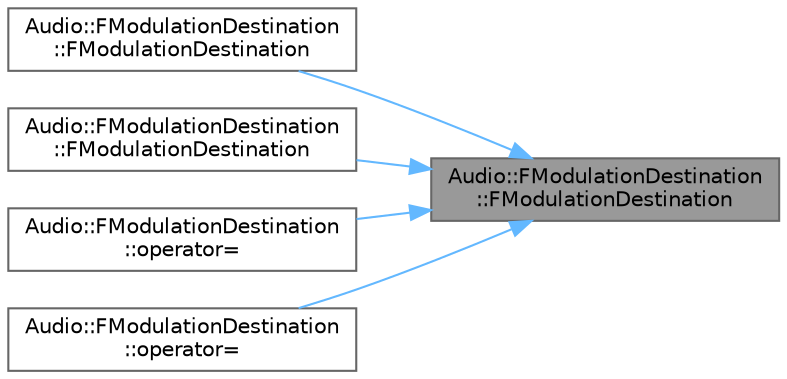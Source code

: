digraph "Audio::FModulationDestination::FModulationDestination"
{
 // INTERACTIVE_SVG=YES
 // LATEX_PDF_SIZE
  bgcolor="transparent";
  edge [fontname=Helvetica,fontsize=10,labelfontname=Helvetica,labelfontsize=10];
  node [fontname=Helvetica,fontsize=10,shape=box,height=0.2,width=0.4];
  rankdir="RL";
  Node1 [id="Node000001",label="Audio::FModulationDestination\l::FModulationDestination",height=0.2,width=0.4,color="gray40", fillcolor="grey60", style="filled", fontcolor="black",tooltip=" "];
  Node1 -> Node2 [id="edge1_Node000001_Node000002",dir="back",color="steelblue1",style="solid",tooltip=" "];
  Node2 [id="Node000002",label="Audio::FModulationDestination\l::FModulationDestination",height=0.2,width=0.4,color="grey40", fillcolor="white", style="filled",URL="$de/da6/structAudio_1_1FModulationDestination.html#a1667e272362a5e1937280783f7c7039b",tooltip=" "];
  Node1 -> Node3 [id="edge2_Node000001_Node000003",dir="back",color="steelblue1",style="solid",tooltip=" "];
  Node3 [id="Node000003",label="Audio::FModulationDestination\l::FModulationDestination",height=0.2,width=0.4,color="grey40", fillcolor="white", style="filled",URL="$de/da6/structAudio_1_1FModulationDestination.html#aa3a7f4eb2f7d4b9baa58ce577a442eb3",tooltip=" "];
  Node1 -> Node4 [id="edge3_Node000001_Node000004",dir="back",color="steelblue1",style="solid",tooltip=" "];
  Node4 [id="Node000004",label="Audio::FModulationDestination\l::operator=",height=0.2,width=0.4,color="grey40", fillcolor="white", style="filled",URL="$de/da6/structAudio_1_1FModulationDestination.html#a3a82b911ab73414d6066df7970fab399",tooltip=" "];
  Node1 -> Node5 [id="edge4_Node000001_Node000005",dir="back",color="steelblue1",style="solid",tooltip=" "];
  Node5 [id="Node000005",label="Audio::FModulationDestination\l::operator=",height=0.2,width=0.4,color="grey40", fillcolor="white", style="filled",URL="$de/da6/structAudio_1_1FModulationDestination.html#ae00081750d6227132c9619a487c831a2",tooltip=" "];
}
